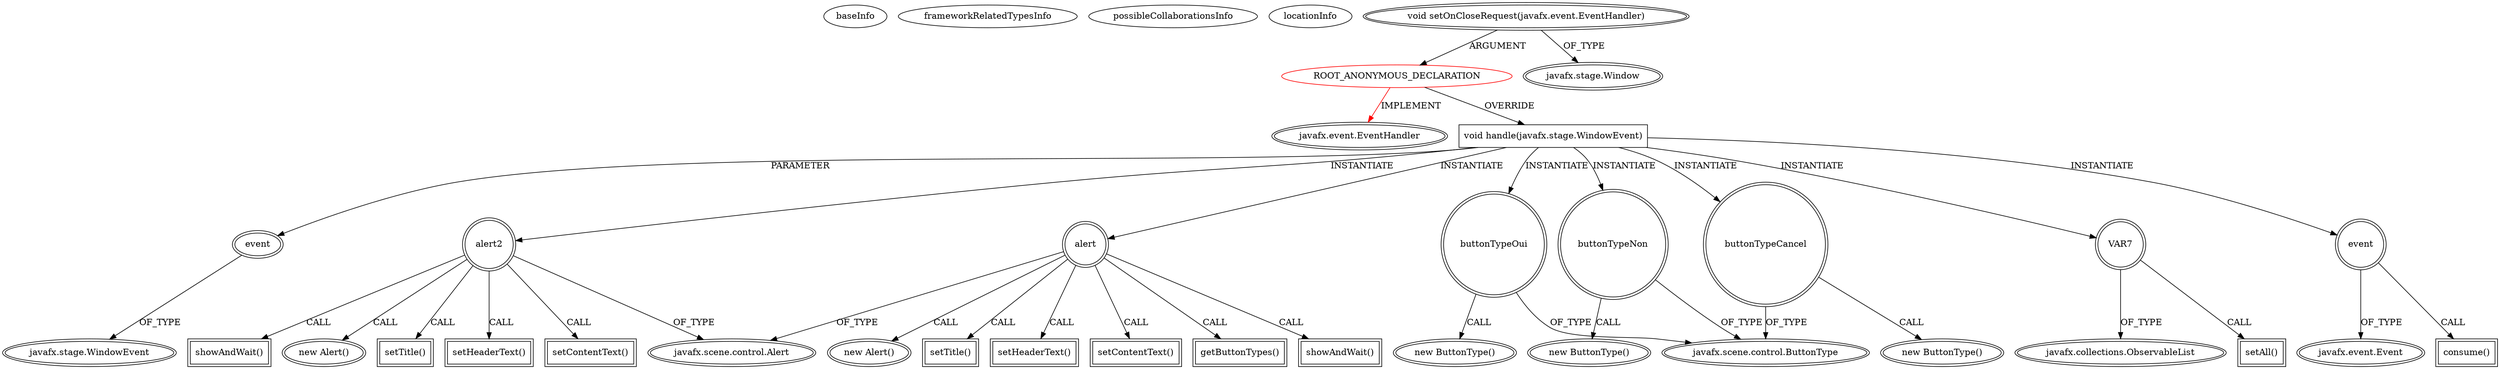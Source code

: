 digraph {
baseInfo[graphId=2033,category="extension_graph",isAnonymous=true,possibleRelation=false]
frameworkRelatedTypesInfo[0="javafx.event.EventHandler"]
possibleCollaborationsInfo[]
locationInfo[projectName="bianconejo-CEFX",filePath="/bianconejo-CEFX/CEFX-master/src/cefx/Main.java",contextSignature="void gotoPrincipal()",graphId="2033"]
0[label="ROOT_ANONYMOUS_DECLARATION",vertexType="ROOT_ANONYMOUS_DECLARATION",isFrameworkType=false,color=red]
1[label="javafx.event.EventHandler",vertexType="FRAMEWORK_INTERFACE_TYPE",isFrameworkType=true,peripheries=2]
2[label="void setOnCloseRequest(javafx.event.EventHandler)",vertexType="OUTSIDE_CALL",isFrameworkType=true,peripheries=2]
3[label="javafx.stage.Window",vertexType="FRAMEWORK_CLASS_TYPE",isFrameworkType=true,peripheries=2]
4[label="void handle(javafx.stage.WindowEvent)",vertexType="OVERRIDING_METHOD_DECLARATION",isFrameworkType=false,shape=box]
5[label="event",vertexType="PARAMETER_DECLARATION",isFrameworkType=true,peripheries=2]
6[label="javafx.stage.WindowEvent",vertexType="FRAMEWORK_CLASS_TYPE",isFrameworkType=true,peripheries=2]
8[label="alert",vertexType="VARIABLE_EXPRESION",isFrameworkType=true,peripheries=2,shape=circle]
9[label="javafx.scene.control.Alert",vertexType="FRAMEWORK_CLASS_TYPE",isFrameworkType=true,peripheries=2]
7[label="new Alert()",vertexType="CONSTRUCTOR_CALL",isFrameworkType=true,peripheries=2]
11[label="setTitle()",vertexType="INSIDE_CALL",isFrameworkType=true,peripheries=2,shape=box]
13[label="setHeaderText()",vertexType="INSIDE_CALL",isFrameworkType=true,peripheries=2,shape=box]
15[label="setContentText()",vertexType="INSIDE_CALL",isFrameworkType=true,peripheries=2,shape=box]
17[label="buttonTypeOui",vertexType="VARIABLE_EXPRESION",isFrameworkType=true,peripheries=2,shape=circle]
18[label="javafx.scene.control.ButtonType",vertexType="FRAMEWORK_CLASS_TYPE",isFrameworkType=true,peripheries=2]
16[label="new ButtonType()",vertexType="CONSTRUCTOR_CALL",isFrameworkType=true,peripheries=2]
20[label="buttonTypeNon",vertexType="VARIABLE_EXPRESION",isFrameworkType=true,peripheries=2,shape=circle]
19[label="new ButtonType()",vertexType="CONSTRUCTOR_CALL",isFrameworkType=true,peripheries=2]
23[label="buttonTypeCancel",vertexType="VARIABLE_EXPRESION",isFrameworkType=true,peripheries=2,shape=circle]
22[label="new ButtonType()",vertexType="CONSTRUCTOR_CALL",isFrameworkType=true,peripheries=2]
25[label="VAR7",vertexType="VARIABLE_EXPRESION",isFrameworkType=true,peripheries=2,shape=circle]
27[label="javafx.collections.ObservableList",vertexType="FRAMEWORK_INTERFACE_TYPE",isFrameworkType=true,peripheries=2]
26[label="setAll()",vertexType="INSIDE_CALL",isFrameworkType=true,peripheries=2,shape=box]
29[label="getButtonTypes()",vertexType="INSIDE_CALL",isFrameworkType=true,peripheries=2,shape=box]
31[label="showAndWait()",vertexType="INSIDE_CALL",isFrameworkType=true,peripheries=2,shape=box]
33[label="alert2",vertexType="VARIABLE_EXPRESION",isFrameworkType=true,peripheries=2,shape=circle]
32[label="new Alert()",vertexType="CONSTRUCTOR_CALL",isFrameworkType=true,peripheries=2]
36[label="setTitle()",vertexType="INSIDE_CALL",isFrameworkType=true,peripheries=2,shape=box]
38[label="setHeaderText()",vertexType="INSIDE_CALL",isFrameworkType=true,peripheries=2,shape=box]
40[label="setContentText()",vertexType="INSIDE_CALL",isFrameworkType=true,peripheries=2,shape=box]
42[label="showAndWait()",vertexType="INSIDE_CALL",isFrameworkType=true,peripheries=2,shape=box]
43[label="event",vertexType="VARIABLE_EXPRESION",isFrameworkType=true,peripheries=2,shape=circle]
45[label="javafx.event.Event",vertexType="FRAMEWORK_CLASS_TYPE",isFrameworkType=true,peripheries=2]
44[label="consume()",vertexType="INSIDE_CALL",isFrameworkType=true,peripheries=2,shape=box]
0->1[label="IMPLEMENT",color=red]
2->0[label="ARGUMENT"]
2->3[label="OF_TYPE"]
0->4[label="OVERRIDE"]
5->6[label="OF_TYPE"]
4->5[label="PARAMETER"]
4->8[label="INSTANTIATE"]
8->9[label="OF_TYPE"]
8->7[label="CALL"]
8->11[label="CALL"]
8->13[label="CALL"]
8->15[label="CALL"]
4->17[label="INSTANTIATE"]
17->18[label="OF_TYPE"]
17->16[label="CALL"]
4->20[label="INSTANTIATE"]
20->18[label="OF_TYPE"]
20->19[label="CALL"]
4->23[label="INSTANTIATE"]
23->18[label="OF_TYPE"]
23->22[label="CALL"]
4->25[label="INSTANTIATE"]
25->27[label="OF_TYPE"]
25->26[label="CALL"]
8->29[label="CALL"]
8->31[label="CALL"]
4->33[label="INSTANTIATE"]
33->9[label="OF_TYPE"]
33->32[label="CALL"]
33->36[label="CALL"]
33->38[label="CALL"]
33->40[label="CALL"]
33->42[label="CALL"]
4->43[label="INSTANTIATE"]
43->45[label="OF_TYPE"]
43->44[label="CALL"]
}
